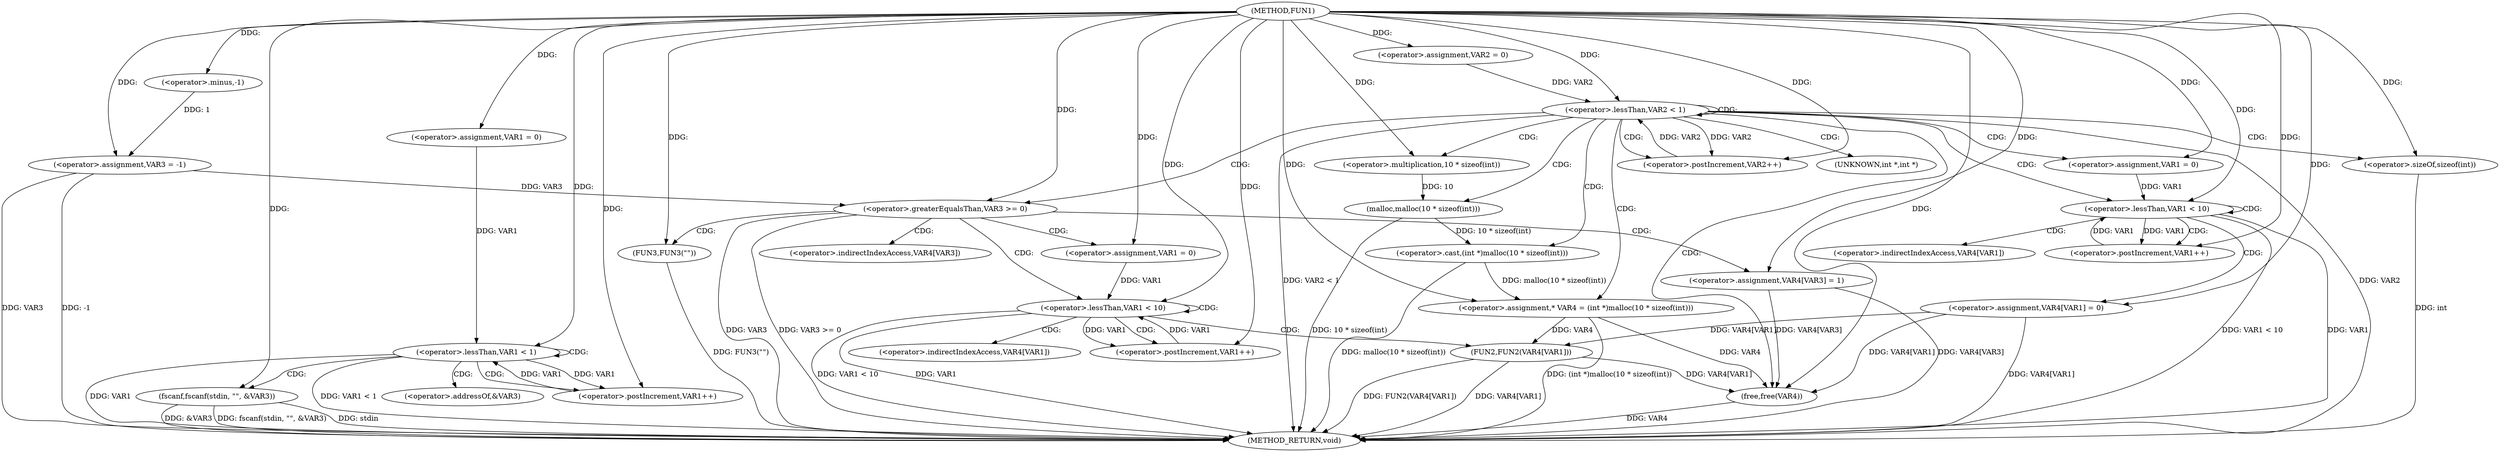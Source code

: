 digraph FUN1 {  
"1000100" [label = "(METHOD,FUN1)" ]
"1000191" [label = "(METHOD_RETURN,void)" ]
"1000105" [label = "(<operator>.assignment,VAR3 = -1)" ]
"1000107" [label = "(<operator>.minus,-1)" ]
"1000110" [label = "(<operator>.assignment,VAR1 = 0)" ]
"1000113" [label = "(<operator>.lessThan,VAR1 < 1)" ]
"1000116" [label = "(<operator>.postIncrement,VAR1++)" ]
"1000119" [label = "(fscanf,fscanf(stdin, \"\", &VAR3))" ]
"1000125" [label = "(<operator>.assignment,VAR2 = 0)" ]
"1000128" [label = "(<operator>.lessThan,VAR2 < 1)" ]
"1000131" [label = "(<operator>.postIncrement,VAR2++)" ]
"1000137" [label = "(<operator>.assignment,* VAR4 = (int *)malloc(10 * sizeof(int)))" ]
"1000139" [label = "(<operator>.cast,(int *)malloc(10 * sizeof(int)))" ]
"1000141" [label = "(malloc,malloc(10 * sizeof(int)))" ]
"1000142" [label = "(<operator>.multiplication,10 * sizeof(int))" ]
"1000144" [label = "(<operator>.sizeOf,sizeof(int))" ]
"1000147" [label = "(<operator>.assignment,VAR1 = 0)" ]
"1000150" [label = "(<operator>.lessThan,VAR1 < 10)" ]
"1000153" [label = "(<operator>.postIncrement,VAR1++)" ]
"1000156" [label = "(<operator>.assignment,VAR4[VAR1] = 0)" ]
"1000162" [label = "(<operator>.greaterEqualsThan,VAR3 >= 0)" ]
"1000166" [label = "(<operator>.assignment,VAR4[VAR3] = 1)" ]
"1000172" [label = "(<operator>.assignment,VAR1 = 0)" ]
"1000175" [label = "(<operator>.lessThan,VAR1 < 10)" ]
"1000178" [label = "(<operator>.postIncrement,VAR1++)" ]
"1000181" [label = "(FUN2,FUN2(VAR4[VAR1]))" ]
"1000187" [label = "(FUN3,FUN3(\"\"))" ]
"1000189" [label = "(free,free(VAR4))" ]
"1000122" [label = "(<operator>.addressOf,&VAR3)" ]
"1000140" [label = "(UNKNOWN,int *,int *)" ]
"1000157" [label = "(<operator>.indirectIndexAccess,VAR4[VAR1])" ]
"1000167" [label = "(<operator>.indirectIndexAccess,VAR4[VAR3])" ]
"1000182" [label = "(<operator>.indirectIndexAccess,VAR4[VAR1])" ]
  "1000189" -> "1000191"  [ label = "DDG: VAR4"] 
  "1000156" -> "1000191"  [ label = "DDG: VAR4[VAR1]"] 
  "1000181" -> "1000191"  [ label = "DDG: FUN2(VAR4[VAR1])"] 
  "1000175" -> "1000191"  [ label = "DDG: VAR1"] 
  "1000150" -> "1000191"  [ label = "DDG: VAR1 < 10"] 
  "1000119" -> "1000191"  [ label = "DDG: fscanf(stdin, \"\", &VAR3)"] 
  "1000181" -> "1000191"  [ label = "DDG: VAR4[VAR1]"] 
  "1000187" -> "1000191"  [ label = "DDG: FUN3(\"\")"] 
  "1000141" -> "1000191"  [ label = "DDG: 10 * sizeof(int)"] 
  "1000105" -> "1000191"  [ label = "DDG: -1"] 
  "1000150" -> "1000191"  [ label = "DDG: VAR1"] 
  "1000113" -> "1000191"  [ label = "DDG: VAR1"] 
  "1000139" -> "1000191"  [ label = "DDG: malloc(10 * sizeof(int))"] 
  "1000137" -> "1000191"  [ label = "DDG: (int *)malloc(10 * sizeof(int))"] 
  "1000128" -> "1000191"  [ label = "DDG: VAR2"] 
  "1000166" -> "1000191"  [ label = "DDG: VAR4[VAR3]"] 
  "1000113" -> "1000191"  [ label = "DDG: VAR1 < 1"] 
  "1000119" -> "1000191"  [ label = "DDG: stdin"] 
  "1000119" -> "1000191"  [ label = "DDG: &VAR3"] 
  "1000144" -> "1000191"  [ label = "DDG: int"] 
  "1000128" -> "1000191"  [ label = "DDG: VAR2 < 1"] 
  "1000162" -> "1000191"  [ label = "DDG: VAR3"] 
  "1000162" -> "1000191"  [ label = "DDG: VAR3 >= 0"] 
  "1000105" -> "1000191"  [ label = "DDG: VAR3"] 
  "1000175" -> "1000191"  [ label = "DDG: VAR1 < 10"] 
  "1000107" -> "1000105"  [ label = "DDG: 1"] 
  "1000100" -> "1000105"  [ label = "DDG: "] 
  "1000100" -> "1000107"  [ label = "DDG: "] 
  "1000100" -> "1000110"  [ label = "DDG: "] 
  "1000116" -> "1000113"  [ label = "DDG: VAR1"] 
  "1000110" -> "1000113"  [ label = "DDG: VAR1"] 
  "1000100" -> "1000113"  [ label = "DDG: "] 
  "1000113" -> "1000116"  [ label = "DDG: VAR1"] 
  "1000100" -> "1000116"  [ label = "DDG: "] 
  "1000100" -> "1000119"  [ label = "DDG: "] 
  "1000100" -> "1000125"  [ label = "DDG: "] 
  "1000125" -> "1000128"  [ label = "DDG: VAR2"] 
  "1000131" -> "1000128"  [ label = "DDG: VAR2"] 
  "1000100" -> "1000128"  [ label = "DDG: "] 
  "1000128" -> "1000131"  [ label = "DDG: VAR2"] 
  "1000100" -> "1000131"  [ label = "DDG: "] 
  "1000139" -> "1000137"  [ label = "DDG: malloc(10 * sizeof(int))"] 
  "1000100" -> "1000137"  [ label = "DDG: "] 
  "1000141" -> "1000139"  [ label = "DDG: 10 * sizeof(int)"] 
  "1000142" -> "1000141"  [ label = "DDG: 10"] 
  "1000100" -> "1000142"  [ label = "DDG: "] 
  "1000100" -> "1000144"  [ label = "DDG: "] 
  "1000100" -> "1000147"  [ label = "DDG: "] 
  "1000147" -> "1000150"  [ label = "DDG: VAR1"] 
  "1000153" -> "1000150"  [ label = "DDG: VAR1"] 
  "1000100" -> "1000150"  [ label = "DDG: "] 
  "1000150" -> "1000153"  [ label = "DDG: VAR1"] 
  "1000100" -> "1000153"  [ label = "DDG: "] 
  "1000100" -> "1000156"  [ label = "DDG: "] 
  "1000105" -> "1000162"  [ label = "DDG: VAR3"] 
  "1000100" -> "1000162"  [ label = "DDG: "] 
  "1000100" -> "1000166"  [ label = "DDG: "] 
  "1000100" -> "1000172"  [ label = "DDG: "] 
  "1000178" -> "1000175"  [ label = "DDG: VAR1"] 
  "1000172" -> "1000175"  [ label = "DDG: VAR1"] 
  "1000100" -> "1000175"  [ label = "DDG: "] 
  "1000175" -> "1000178"  [ label = "DDG: VAR1"] 
  "1000100" -> "1000178"  [ label = "DDG: "] 
  "1000156" -> "1000181"  [ label = "DDG: VAR4[VAR1]"] 
  "1000137" -> "1000181"  [ label = "DDG: VAR4"] 
  "1000100" -> "1000187"  [ label = "DDG: "] 
  "1000181" -> "1000189"  [ label = "DDG: VAR4[VAR1]"] 
  "1000156" -> "1000189"  [ label = "DDG: VAR4[VAR1]"] 
  "1000166" -> "1000189"  [ label = "DDG: VAR4[VAR3]"] 
  "1000137" -> "1000189"  [ label = "DDG: VAR4"] 
  "1000100" -> "1000189"  [ label = "DDG: "] 
  "1000113" -> "1000119"  [ label = "CDG: "] 
  "1000113" -> "1000122"  [ label = "CDG: "] 
  "1000113" -> "1000116"  [ label = "CDG: "] 
  "1000113" -> "1000113"  [ label = "CDG: "] 
  "1000128" -> "1000142"  [ label = "CDG: "] 
  "1000128" -> "1000128"  [ label = "CDG: "] 
  "1000128" -> "1000141"  [ label = "CDG: "] 
  "1000128" -> "1000150"  [ label = "CDG: "] 
  "1000128" -> "1000139"  [ label = "CDG: "] 
  "1000128" -> "1000144"  [ label = "CDG: "] 
  "1000128" -> "1000189"  [ label = "CDG: "] 
  "1000128" -> "1000131"  [ label = "CDG: "] 
  "1000128" -> "1000137"  [ label = "CDG: "] 
  "1000128" -> "1000147"  [ label = "CDG: "] 
  "1000128" -> "1000162"  [ label = "CDG: "] 
  "1000128" -> "1000140"  [ label = "CDG: "] 
  "1000150" -> "1000153"  [ label = "CDG: "] 
  "1000150" -> "1000156"  [ label = "CDG: "] 
  "1000150" -> "1000150"  [ label = "CDG: "] 
  "1000150" -> "1000157"  [ label = "CDG: "] 
  "1000162" -> "1000166"  [ label = "CDG: "] 
  "1000162" -> "1000172"  [ label = "CDG: "] 
  "1000162" -> "1000167"  [ label = "CDG: "] 
  "1000162" -> "1000175"  [ label = "CDG: "] 
  "1000162" -> "1000187"  [ label = "CDG: "] 
  "1000175" -> "1000182"  [ label = "CDG: "] 
  "1000175" -> "1000178"  [ label = "CDG: "] 
  "1000175" -> "1000175"  [ label = "CDG: "] 
  "1000175" -> "1000181"  [ label = "CDG: "] 
}
